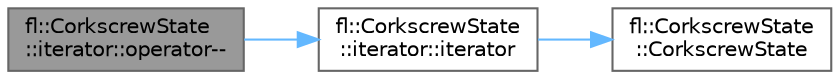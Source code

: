 digraph "fl::CorkscrewState::iterator::operator--"
{
 // INTERACTIVE_SVG=YES
 // LATEX_PDF_SIZE
  bgcolor="transparent";
  edge [fontname=Helvetica,fontsize=10,labelfontname=Helvetica,labelfontsize=10];
  node [fontname=Helvetica,fontsize=10,shape=box,height=0.2,width=0.4];
  rankdir="LR";
  Node1 [id="Node000001",label="fl::CorkscrewState\l::iterator::operator--",height=0.2,width=0.4,color="gray40", fillcolor="grey60", style="filled", fontcolor="black",tooltip=" "];
  Node1 -> Node2 [id="edge1_Node000001_Node000002",color="steelblue1",style="solid",tooltip=" "];
  Node2 [id="Node000002",label="fl::CorkscrewState\l::iterator::iterator",height=0.2,width=0.4,color="grey40", fillcolor="white", style="filled",URL="$db/dde/classfl_1_1_corkscrew_state_1_1iterator_a7876b9c17f56f739b4aa3031cead2619.html#a7876b9c17f56f739b4aa3031cead2619",tooltip=" "];
  Node2 -> Node3 [id="edge2_Node000002_Node000003",color="steelblue1",style="solid",tooltip=" "];
  Node3 [id="Node000003",label="fl::CorkscrewState\l::CorkscrewState",height=0.2,width=0.4,color="grey40", fillcolor="white", style="filled",URL="$d4/d76/structfl_1_1_corkscrew_state_ab162ffe52abedf90e94b950ccc9828b8.html#ab162ffe52abedf90e94b950ccc9828b8",tooltip=" "];
}
